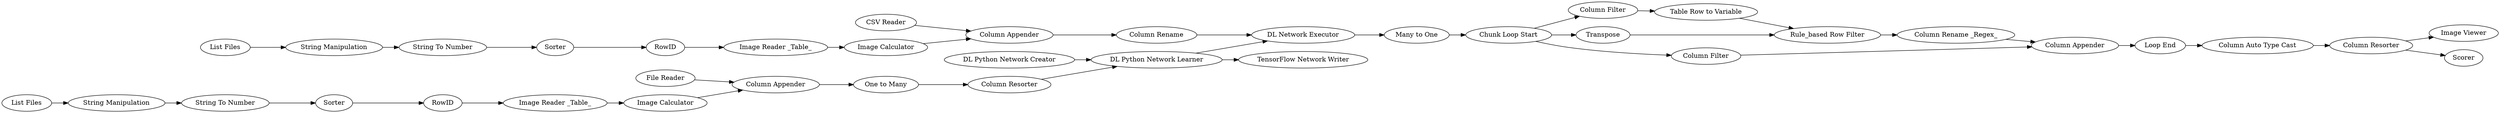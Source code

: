 digraph {
	"-7833757307663305317_61" [label="One to Many"]
	"-7658591019218765840_56" [label="Column Filter"]
	"-7658591019218765840_57" [label=Transpose]
	"6407763865292235587_85" [label="Image Viewer"]
	"6263785581087872293_56" [label="String Manipulation"]
	"-7833757307663305317_62" [label="File Reader"]
	"-6657236566316110809_42" [label="Column Rename"]
	"-6657236566316110809_53" [label="CSV Reader"]
	"-1252328713588208401_59" [label=RowID]
	"-1252328713588208401_58" [label="String To Number"]
	"-6657236566316110809_52" [label="Image Reader _Table_"]
	"-7833757307663305317_51" [label="List Files"]
	"-7658591019218765840_62" [label="Column Appender"]
	"-7658591019218765840_73" [label="Column Auto Type Cast"]
	"-7833757307663305317_63" [label="Column Resorter"]
	"6263785581087872293_59" [label=RowID]
	"6407763865292235587_23" [label="DL Python Network Creator"]
	"-6657236566316110809_60" [label="Image Calculator"]
	"-7833757307663305317_60" [label="Image Calculator"]
	"-1252328713588208401_56" [label="String Manipulation"]
	"6263785581087872293_57" [label=Sorter]
	"-6657236566316110809_51" [label="List Files"]
	"-7658591019218765840_64" [label="Column Rename _Regex_"]
	"-7658591019218765840_53" [label="Chunk Loop Start"]
	"6407763865292235587_25" [label="DL Network Executor"]
	"6407763865292235587_31" [label="TensorFlow Network Writer"]
	"6407763865292235587_84" [label=Scorer]
	"-7658591019218765840_61" [label="Column Filter"]
	"-7658591019218765840_65" [label="Column Resorter"]
	"6407763865292235587_24" [label="DL Python Network Learner"]
	"6263785581087872293_58" [label="String To Number"]
	"-7658591019218765840_63" [label="Loop End"]
	"-7658591019218765840_55" [label="Table Row to Variable"]
	"-6657236566316110809_54" [label="Column Appender"]
	"-7833757307663305317_52" [label="Image Reader _Table_"]
	"-7658591019218765840_60" [label="Rule_based Row Filter"]
	"-7658591019218765840_20" [label="Many to One"]
	"-7833757307663305317_54" [label="Column Appender"]
	"-1252328713588208401_57" [label=Sorter]
	"-7833757307663305317_60" -> "-7833757307663305317_54"
	"-7658591019218765840_20" -> "-7658591019218765840_53"
	"-7658591019218765840_53" -> "-7658591019218765840_57"
	"6407763865292235587_25" -> "-7658591019218765840_20"
	"-7833757307663305317_52" -> "-7833757307663305317_60"
	"-7658591019218765840_62" -> "-7658591019218765840_63"
	"6263785581087872293_59" -> "-7833757307663305317_52"
	"6407763865292235587_24" -> "6407763865292235587_31"
	"-6657236566316110809_60" -> "-6657236566316110809_54"
	"-7658591019218765840_73" -> "-7658591019218765840_65"
	"-7658591019218765840_61" -> "-7658591019218765840_62"
	"-7658591019218765840_57" -> "-7658591019218765840_60"
	"-7658591019218765840_56" -> "-7658591019218765840_55"
	"-7833757307663305317_54" -> "-7833757307663305317_61"
	"-7833757307663305317_51" -> "6263785581087872293_56"
	"6407763865292235587_23" -> "6407763865292235587_24"
	"6263785581087872293_57" -> "6263785581087872293_59"
	"-7658591019218765840_65" -> "6407763865292235587_85"
	"6407763865292235587_24" -> "6407763865292235587_25"
	"-7658591019218765840_53" -> "-7658591019218765840_61"
	"-7658591019218765840_55" -> "-7658591019218765840_60"
	"6263785581087872293_56" -> "6263785581087872293_58"
	"-1252328713588208401_56" -> "-1252328713588208401_58"
	"-6657236566316110809_54" -> "-6657236566316110809_42"
	"-6657236566316110809_52" -> "-6657236566316110809_60"
	"-6657236566316110809_53" -> "-6657236566316110809_54"
	"6263785581087872293_58" -> "6263785581087872293_57"
	"-7833757307663305317_63" -> "6407763865292235587_24"
	"-6657236566316110809_51" -> "-1252328713588208401_56"
	"-1252328713588208401_59" -> "-6657236566316110809_52"
	"-7833757307663305317_62" -> "-7833757307663305317_54"
	"-7833757307663305317_61" -> "-7833757307663305317_63"
	"-7658591019218765840_63" -> "-7658591019218765840_73"
	"-7658591019218765840_64" -> "-7658591019218765840_62"
	"-7658591019218765840_65" -> "6407763865292235587_84"
	"-1252328713588208401_58" -> "-1252328713588208401_57"
	"-6657236566316110809_42" -> "6407763865292235587_25"
	"-7658591019218765840_60" -> "-7658591019218765840_64"
	"-1252328713588208401_57" -> "-1252328713588208401_59"
	"-7658591019218765840_53" -> "-7658591019218765840_56"
	rankdir=LR
}

